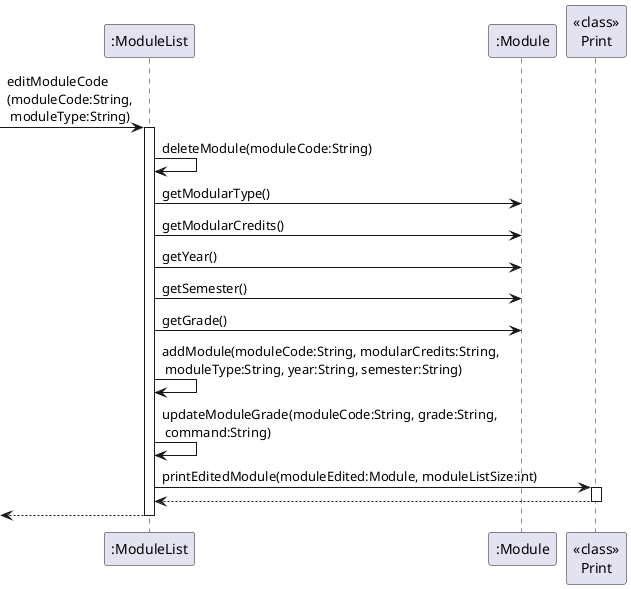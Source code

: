 @startuml
participant ":ModuleList" as ML
participant ":Module" as Mod
participant "<<class>>\nPrint" as Print

[->ML : editModuleCode\n(moduleCode:String,\n moduleType:String)
 activate ML
        ML -> ML: deleteModule(moduleCode:String)
        ML -> Mod: getModularType()
        ML -> Mod: getModularCredits()
        ML -> Mod: getYear()
        ML -> Mod: getSemester()
        ML -> Mod: getGrade()

        ML -> ML: addModule(moduleCode:String, modularCredits:String,\n moduleType:String, year:String, semester:String)
        ML -> ML: updateModuleGrade(moduleCode:String, grade:String, \n command:String)
        ML -> Print : printEditedModule(moduleEdited:Module, moduleListSize:int)
        activate Print
        Print --> ML
        deactivate Print
ML-->[
deactivate ML
@enduml
